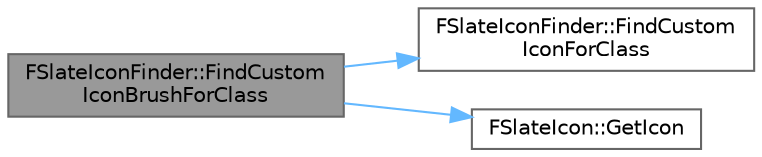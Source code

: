 digraph "FSlateIconFinder::FindCustomIconBrushForClass"
{
 // INTERACTIVE_SVG=YES
 // LATEX_PDF_SIZE
  bgcolor="transparent";
  edge [fontname=Helvetica,fontsize=10,labelfontname=Helvetica,labelfontsize=10];
  node [fontname=Helvetica,fontsize=10,shape=box,height=0.2,width=0.4];
  rankdir="LR";
  Node1 [id="Node000001",label="FSlateIconFinder::FindCustom\lIconBrushForClass",height=0.2,width=0.4,color="gray40", fillcolor="grey60", style="filled", fontcolor="black",tooltip="Find a custom icon to use for the supplied struct, according to the specified base style."];
  Node1 -> Node2 [id="edge1_Node000001_Node000002",color="steelblue1",style="solid",tooltip=" "];
  Node2 [id="Node000002",label="FSlateIconFinder::FindCustom\lIconForClass",height=0.2,width=0.4,color="grey40", fillcolor="white", style="filled",URL="$d6/d73/classFSlateIconFinder.html#a45950e1f3a7c39a9ec43c6736d1ebf25",tooltip="Find a custom icon to use for the supplied struct, according to the specified base style."];
  Node1 -> Node3 [id="edge2_Node000001_Node000003",color="steelblue1",style="solid",tooltip=" "];
  Node3 [id="Node000003",label="FSlateIcon::GetIcon",height=0.2,width=0.4,color="grey40", fillcolor="white", style="filled",URL="$d0/de7/structFSlateIcon.html#acb8f53ab1f7c3738640450be9d1f3daf",tooltip="Gets the resolved icon."];
}

